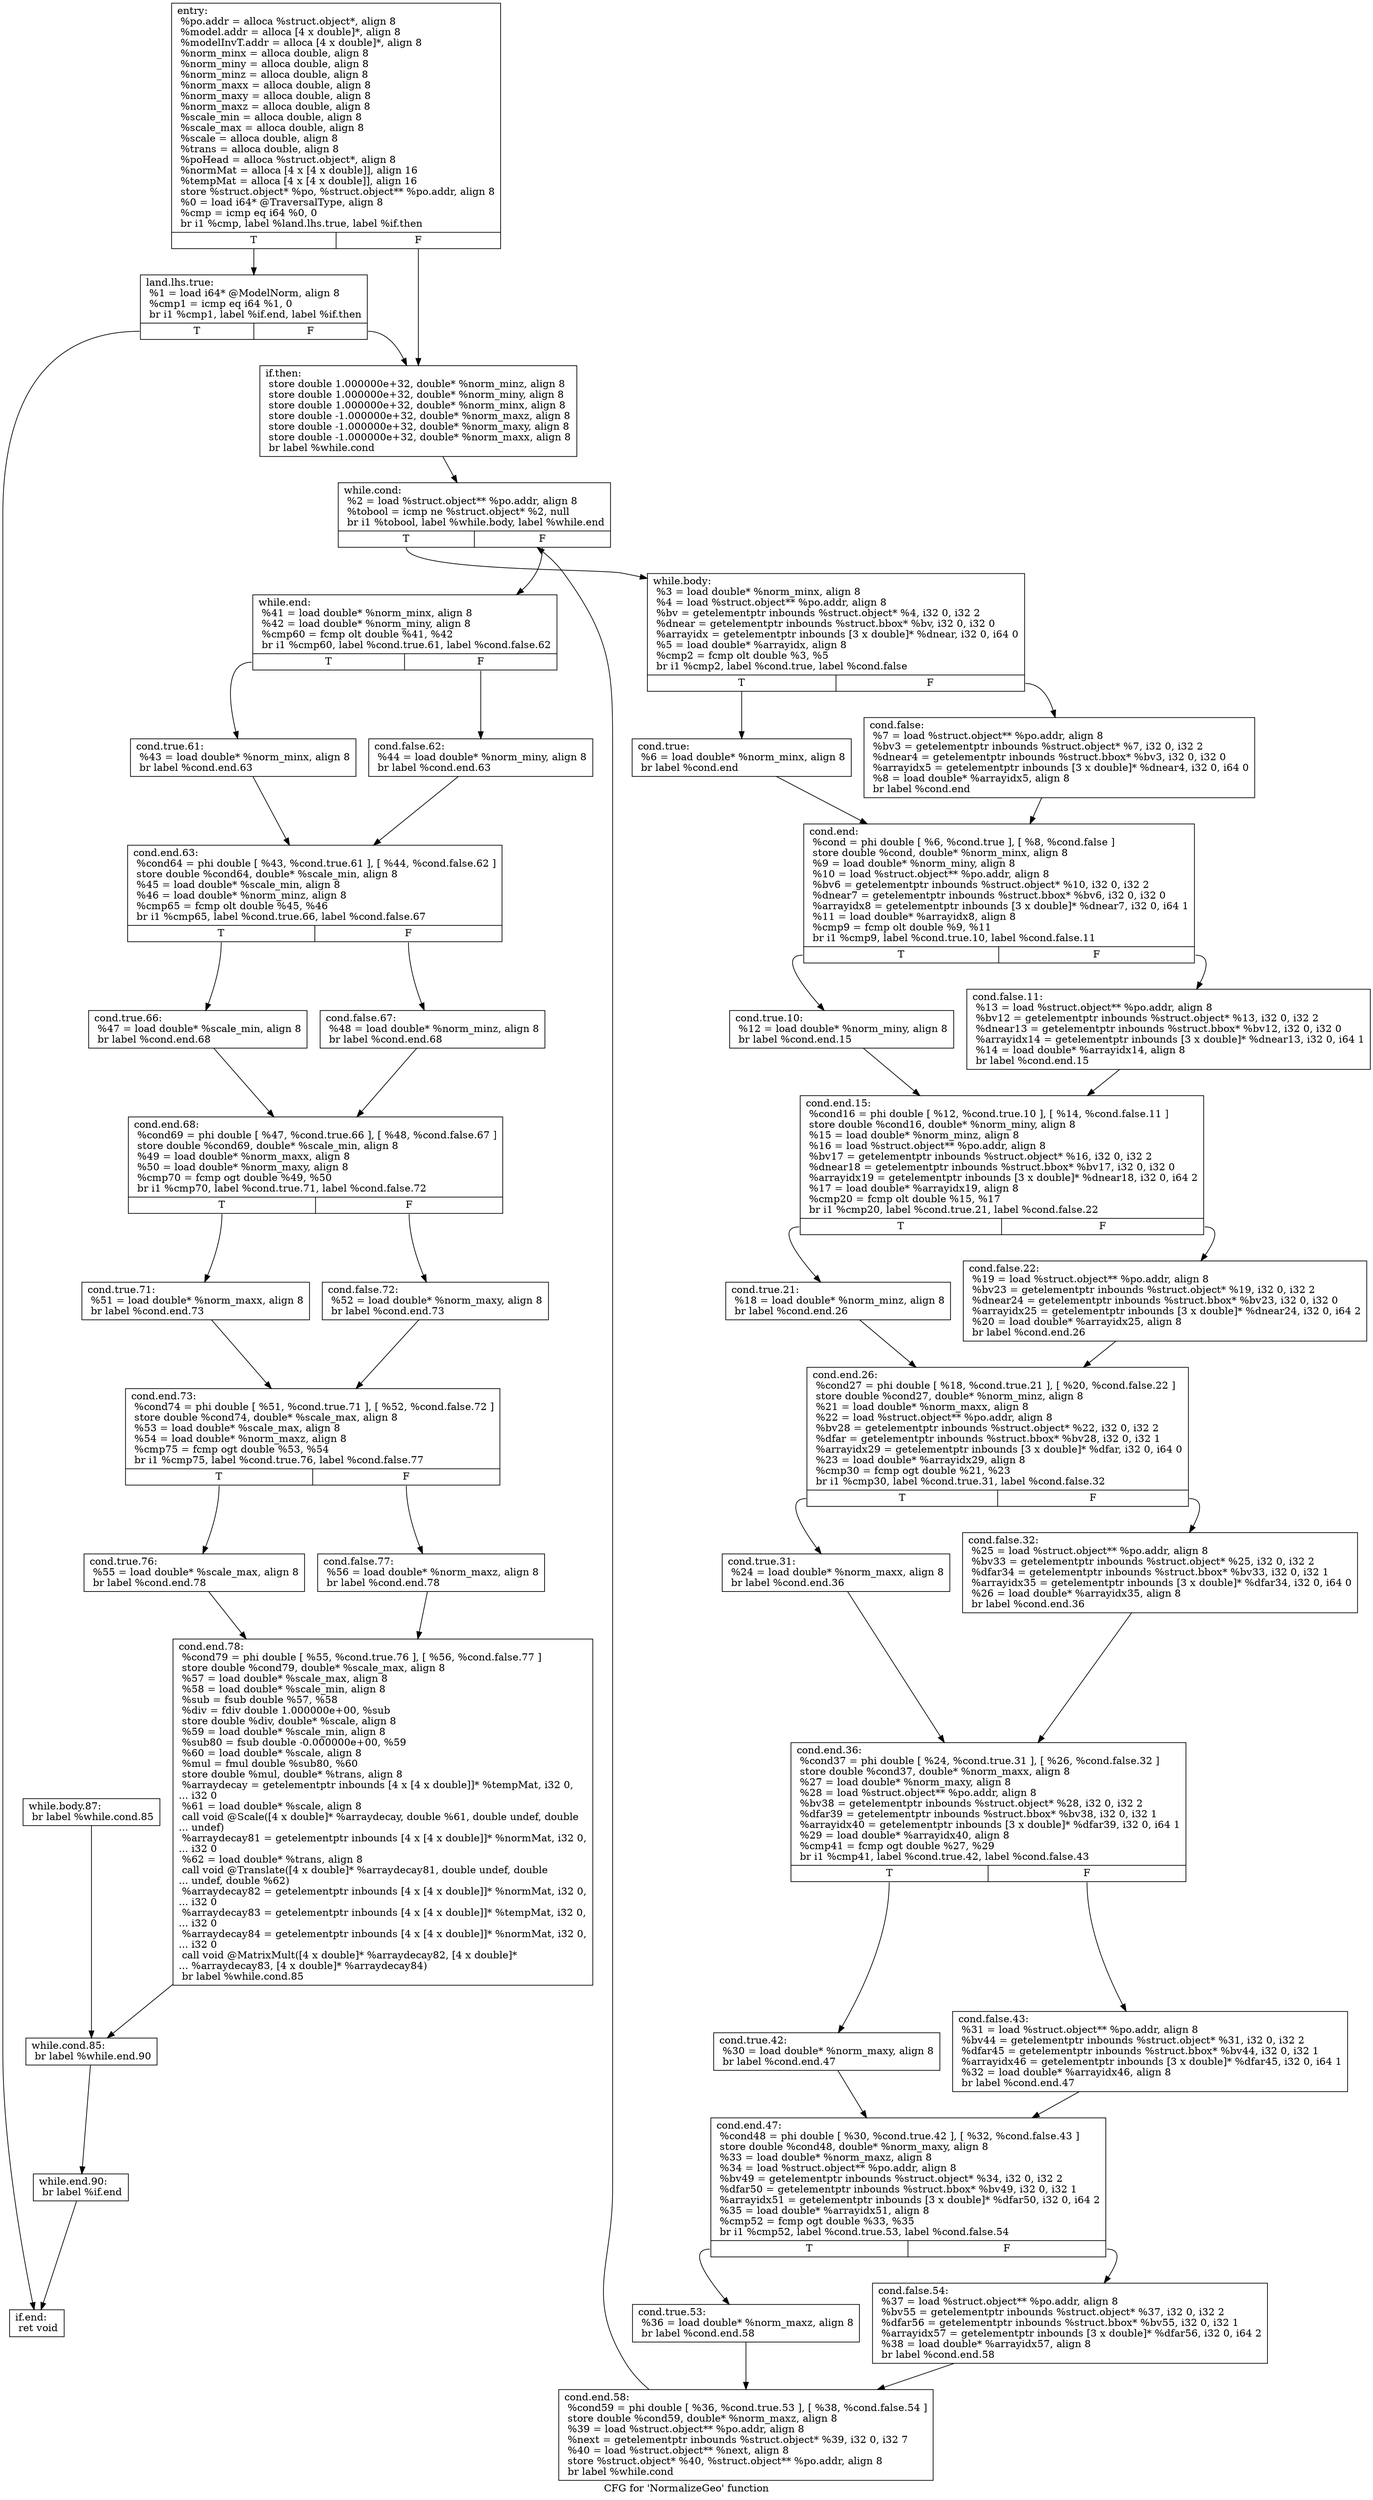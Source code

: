digraph "CFG for 'NormalizeGeo' function" {
	label="CFG for 'NormalizeGeo' function";

	Node0x5f4ce30 [shape=record,label="{entry:\l  %po.addr = alloca %struct.object*, align 8\l  %model.addr = alloca [4 x double]*, align 8\l  %modelInvT.addr = alloca [4 x double]*, align 8\l  %norm_minx = alloca double, align 8\l  %norm_miny = alloca double, align 8\l  %norm_minz = alloca double, align 8\l  %norm_maxx = alloca double, align 8\l  %norm_maxy = alloca double, align 8\l  %norm_maxz = alloca double, align 8\l  %scale_min = alloca double, align 8\l  %scale_max = alloca double, align 8\l  %scale = alloca double, align 8\l  %trans = alloca double, align 8\l  %poHead = alloca %struct.object*, align 8\l  %normMat = alloca [4 x [4 x double]], align 16\l  %tempMat = alloca [4 x [4 x double]], align 16\l  store %struct.object* %po, %struct.object** %po.addr, align 8\l  %0 = load i64* @TraversalType, align 8\l  %cmp = icmp eq i64 %0, 0\l  br i1 %cmp, label %land.lhs.true, label %if.then\l|{<s0>T|<s1>F}}"];
	Node0x5f4ce30:s0 -> Node0x5f4ce80;
	Node0x5f4ce30:s1 -> Node0x5f4ced0;
	Node0x5f4ce80 [shape=record,label="{land.lhs.true:                                    \l  %1 = load i64* @ModelNorm, align 8\l  %cmp1 = icmp eq i64 %1, 0\l  br i1 %cmp1, label %if.end, label %if.then\l|{<s0>T|<s1>F}}"];
	Node0x5f4ce80:s0 -> Node0x5f4da60;
	Node0x5f4ce80:s1 -> Node0x5f4ced0;
	Node0x5f4ced0 [shape=record,label="{if.then:                                          \l  store double 1.000000e+32, double* %norm_minz, align 8\l  store double 1.000000e+32, double* %norm_miny, align 8\l  store double 1.000000e+32, double* %norm_minx, align 8\l  store double -1.000000e+32, double* %norm_maxz, align 8\l  store double -1.000000e+32, double* %norm_maxy, align 8\l  store double -1.000000e+32, double* %norm_maxx, align 8\l  br label %while.cond\l}"];
	Node0x5f4ced0 -> Node0x5f4cf20;
	Node0x5f4cf20 [shape=record,label="{while.cond:                                       \l  %2 = load %struct.object** %po.addr, align 8\l  %tobool = icmp ne %struct.object* %2, null\l  br i1 %tobool, label %while.body, label %while.end\l|{<s0>T|<s1>F}}"];
	Node0x5f4cf20:s0 -> Node0x5f4cf70;
	Node0x5f4cf20:s1 -> Node0x5f4d560;
	Node0x5f4cf70 [shape=record,label="{while.body:                                       \l  %3 = load double* %norm_minx, align 8\l  %4 = load %struct.object** %po.addr, align 8\l  %bv = getelementptr inbounds %struct.object* %4, i32 0, i32 2\l  %dnear = getelementptr inbounds %struct.bbox* %bv, i32 0, i32 0\l  %arrayidx = getelementptr inbounds [3 x double]* %dnear, i32 0, i64 0\l  %5 = load double* %arrayidx, align 8\l  %cmp2 = fcmp olt double %3, %5\l  br i1 %cmp2, label %cond.true, label %cond.false\l|{<s0>T|<s1>F}}"];
	Node0x5f4cf70:s0 -> Node0x5f4cfc0;
	Node0x5f4cf70:s1 -> Node0x5f4d010;
	Node0x5f4cfc0 [shape=record,label="{cond.true:                                        \l  %6 = load double* %norm_minx, align 8\l  br label %cond.end\l}"];
	Node0x5f4cfc0 -> Node0x5f4d060;
	Node0x5f4d010 [shape=record,label="{cond.false:                                       \l  %7 = load %struct.object** %po.addr, align 8\l  %bv3 = getelementptr inbounds %struct.object* %7, i32 0, i32 2\l  %dnear4 = getelementptr inbounds %struct.bbox* %bv3, i32 0, i32 0\l  %arrayidx5 = getelementptr inbounds [3 x double]* %dnear4, i32 0, i64 0\l  %8 = load double* %arrayidx5, align 8\l  br label %cond.end\l}"];
	Node0x5f4d010 -> Node0x5f4d060;
	Node0x5f4d060 [shape=record,label="{cond.end:                                         \l  %cond = phi double [ %6, %cond.true ], [ %8, %cond.false ]\l  store double %cond, double* %norm_minx, align 8\l  %9 = load double* %norm_miny, align 8\l  %10 = load %struct.object** %po.addr, align 8\l  %bv6 = getelementptr inbounds %struct.object* %10, i32 0, i32 2\l  %dnear7 = getelementptr inbounds %struct.bbox* %bv6, i32 0, i32 0\l  %arrayidx8 = getelementptr inbounds [3 x double]* %dnear7, i32 0, i64 1\l  %11 = load double* %arrayidx8, align 8\l  %cmp9 = fcmp olt double %9, %11\l  br i1 %cmp9, label %cond.true.10, label %cond.false.11\l|{<s0>T|<s1>F}}"];
	Node0x5f4d060:s0 -> Node0x5f4d0b0;
	Node0x5f4d060:s1 -> Node0x5f4d100;
	Node0x5f4d0b0 [shape=record,label="{cond.true.10:                                     \l  %12 = load double* %norm_miny, align 8\l  br label %cond.end.15\l}"];
	Node0x5f4d0b0 -> Node0x5f4d150;
	Node0x5f4d100 [shape=record,label="{cond.false.11:                                    \l  %13 = load %struct.object** %po.addr, align 8\l  %bv12 = getelementptr inbounds %struct.object* %13, i32 0, i32 2\l  %dnear13 = getelementptr inbounds %struct.bbox* %bv12, i32 0, i32 0\l  %arrayidx14 = getelementptr inbounds [3 x double]* %dnear13, i32 0, i64 1\l  %14 = load double* %arrayidx14, align 8\l  br label %cond.end.15\l}"];
	Node0x5f4d100 -> Node0x5f4d150;
	Node0x5f4d150 [shape=record,label="{cond.end.15:                                      \l  %cond16 = phi double [ %12, %cond.true.10 ], [ %14, %cond.false.11 ]\l  store double %cond16, double* %norm_miny, align 8\l  %15 = load double* %norm_minz, align 8\l  %16 = load %struct.object** %po.addr, align 8\l  %bv17 = getelementptr inbounds %struct.object* %16, i32 0, i32 2\l  %dnear18 = getelementptr inbounds %struct.bbox* %bv17, i32 0, i32 0\l  %arrayidx19 = getelementptr inbounds [3 x double]* %dnear18, i32 0, i64 2\l  %17 = load double* %arrayidx19, align 8\l  %cmp20 = fcmp olt double %15, %17\l  br i1 %cmp20, label %cond.true.21, label %cond.false.22\l|{<s0>T|<s1>F}}"];
	Node0x5f4d150:s0 -> Node0x5f4d1a0;
	Node0x5f4d150:s1 -> Node0x5f4d1f0;
	Node0x5f4d1a0 [shape=record,label="{cond.true.21:                                     \l  %18 = load double* %norm_minz, align 8\l  br label %cond.end.26\l}"];
	Node0x5f4d1a0 -> Node0x5f4d240;
	Node0x5f4d1f0 [shape=record,label="{cond.false.22:                                    \l  %19 = load %struct.object** %po.addr, align 8\l  %bv23 = getelementptr inbounds %struct.object* %19, i32 0, i32 2\l  %dnear24 = getelementptr inbounds %struct.bbox* %bv23, i32 0, i32 0\l  %arrayidx25 = getelementptr inbounds [3 x double]* %dnear24, i32 0, i64 2\l  %20 = load double* %arrayidx25, align 8\l  br label %cond.end.26\l}"];
	Node0x5f4d1f0 -> Node0x5f4d240;
	Node0x5f4d240 [shape=record,label="{cond.end.26:                                      \l  %cond27 = phi double [ %18, %cond.true.21 ], [ %20, %cond.false.22 ]\l  store double %cond27, double* %norm_minz, align 8\l  %21 = load double* %norm_maxx, align 8\l  %22 = load %struct.object** %po.addr, align 8\l  %bv28 = getelementptr inbounds %struct.object* %22, i32 0, i32 2\l  %dfar = getelementptr inbounds %struct.bbox* %bv28, i32 0, i32 1\l  %arrayidx29 = getelementptr inbounds [3 x double]* %dfar, i32 0, i64 0\l  %23 = load double* %arrayidx29, align 8\l  %cmp30 = fcmp ogt double %21, %23\l  br i1 %cmp30, label %cond.true.31, label %cond.false.32\l|{<s0>T|<s1>F}}"];
	Node0x5f4d240:s0 -> Node0x5f4d290;
	Node0x5f4d240:s1 -> Node0x5f4d2e0;
	Node0x5f4d290 [shape=record,label="{cond.true.31:                                     \l  %24 = load double* %norm_maxx, align 8\l  br label %cond.end.36\l}"];
	Node0x5f4d290 -> Node0x5f4d330;
	Node0x5f4d2e0 [shape=record,label="{cond.false.32:                                    \l  %25 = load %struct.object** %po.addr, align 8\l  %bv33 = getelementptr inbounds %struct.object* %25, i32 0, i32 2\l  %dfar34 = getelementptr inbounds %struct.bbox* %bv33, i32 0, i32 1\l  %arrayidx35 = getelementptr inbounds [3 x double]* %dfar34, i32 0, i64 0\l  %26 = load double* %arrayidx35, align 8\l  br label %cond.end.36\l}"];
	Node0x5f4d2e0 -> Node0x5f4d330;
	Node0x5f4d330 [shape=record,label="{cond.end.36:                                      \l  %cond37 = phi double [ %24, %cond.true.31 ], [ %26, %cond.false.32 ]\l  store double %cond37, double* %norm_maxx, align 8\l  %27 = load double* %norm_maxy, align 8\l  %28 = load %struct.object** %po.addr, align 8\l  %bv38 = getelementptr inbounds %struct.object* %28, i32 0, i32 2\l  %dfar39 = getelementptr inbounds %struct.bbox* %bv38, i32 0, i32 1\l  %arrayidx40 = getelementptr inbounds [3 x double]* %dfar39, i32 0, i64 1\l  %29 = load double* %arrayidx40, align 8\l  %cmp41 = fcmp ogt double %27, %29\l  br i1 %cmp41, label %cond.true.42, label %cond.false.43\l|{<s0>T|<s1>F}}"];
	Node0x5f4d330:s0 -> Node0x5f4d380;
	Node0x5f4d330:s1 -> Node0x5f4d3d0;
	Node0x5f4d380 [shape=record,label="{cond.true.42:                                     \l  %30 = load double* %norm_maxy, align 8\l  br label %cond.end.47\l}"];
	Node0x5f4d380 -> Node0x5f4d420;
	Node0x5f4d3d0 [shape=record,label="{cond.false.43:                                    \l  %31 = load %struct.object** %po.addr, align 8\l  %bv44 = getelementptr inbounds %struct.object* %31, i32 0, i32 2\l  %dfar45 = getelementptr inbounds %struct.bbox* %bv44, i32 0, i32 1\l  %arrayidx46 = getelementptr inbounds [3 x double]* %dfar45, i32 0, i64 1\l  %32 = load double* %arrayidx46, align 8\l  br label %cond.end.47\l}"];
	Node0x5f4d3d0 -> Node0x5f4d420;
	Node0x5f4d420 [shape=record,label="{cond.end.47:                                      \l  %cond48 = phi double [ %30, %cond.true.42 ], [ %32, %cond.false.43 ]\l  store double %cond48, double* %norm_maxy, align 8\l  %33 = load double* %norm_maxz, align 8\l  %34 = load %struct.object** %po.addr, align 8\l  %bv49 = getelementptr inbounds %struct.object* %34, i32 0, i32 2\l  %dfar50 = getelementptr inbounds %struct.bbox* %bv49, i32 0, i32 1\l  %arrayidx51 = getelementptr inbounds [3 x double]* %dfar50, i32 0, i64 2\l  %35 = load double* %arrayidx51, align 8\l  %cmp52 = fcmp ogt double %33, %35\l  br i1 %cmp52, label %cond.true.53, label %cond.false.54\l|{<s0>T|<s1>F}}"];
	Node0x5f4d420:s0 -> Node0x5f4d470;
	Node0x5f4d420:s1 -> Node0x5f4d4c0;
	Node0x5f4d470 [shape=record,label="{cond.true.53:                                     \l  %36 = load double* %norm_maxz, align 8\l  br label %cond.end.58\l}"];
	Node0x5f4d470 -> Node0x5f4d510;
	Node0x5f4d4c0 [shape=record,label="{cond.false.54:                                    \l  %37 = load %struct.object** %po.addr, align 8\l  %bv55 = getelementptr inbounds %struct.object* %37, i32 0, i32 2\l  %dfar56 = getelementptr inbounds %struct.bbox* %bv55, i32 0, i32 1\l  %arrayidx57 = getelementptr inbounds [3 x double]* %dfar56, i32 0, i64 2\l  %38 = load double* %arrayidx57, align 8\l  br label %cond.end.58\l}"];
	Node0x5f4d4c0 -> Node0x5f4d510;
	Node0x5f4d510 [shape=record,label="{cond.end.58:                                      \l  %cond59 = phi double [ %36, %cond.true.53 ], [ %38, %cond.false.54 ]\l  store double %cond59, double* %norm_maxz, align 8\l  %39 = load %struct.object** %po.addr, align 8\l  %next = getelementptr inbounds %struct.object* %39, i32 0, i32 7\l  %40 = load %struct.object** %next, align 8\l  store %struct.object* %40, %struct.object** %po.addr, align 8\l  br label %while.cond\l}"];
	Node0x5f4d510 -> Node0x5f4cf20;
	Node0x5f4d560 [shape=record,label="{while.end:                                        \l  %41 = load double* %norm_minx, align 8\l  %42 = load double* %norm_miny, align 8\l  %cmp60 = fcmp olt double %41, %42\l  br i1 %cmp60, label %cond.true.61, label %cond.false.62\l|{<s0>T|<s1>F}}"];
	Node0x5f4d560:s0 -> Node0x5f4d5b0;
	Node0x5f4d560:s1 -> Node0x5f4d600;
	Node0x5f4d5b0 [shape=record,label="{cond.true.61:                                     \l  %43 = load double* %norm_minx, align 8\l  br label %cond.end.63\l}"];
	Node0x5f4d5b0 -> Node0x5f4d650;
	Node0x5f4d600 [shape=record,label="{cond.false.62:                                    \l  %44 = load double* %norm_miny, align 8\l  br label %cond.end.63\l}"];
	Node0x5f4d600 -> Node0x5f4d650;
	Node0x5f4d650 [shape=record,label="{cond.end.63:                                      \l  %cond64 = phi double [ %43, %cond.true.61 ], [ %44, %cond.false.62 ]\l  store double %cond64, double* %scale_min, align 8\l  %45 = load double* %scale_min, align 8\l  %46 = load double* %norm_minz, align 8\l  %cmp65 = fcmp olt double %45, %46\l  br i1 %cmp65, label %cond.true.66, label %cond.false.67\l|{<s0>T|<s1>F}}"];
	Node0x5f4d650:s0 -> Node0x5f4d6a0;
	Node0x5f4d650:s1 -> Node0x5f4d6f0;
	Node0x5f4d6a0 [shape=record,label="{cond.true.66:                                     \l  %47 = load double* %scale_min, align 8\l  br label %cond.end.68\l}"];
	Node0x5f4d6a0 -> Node0x5f4d740;
	Node0x5f4d6f0 [shape=record,label="{cond.false.67:                                    \l  %48 = load double* %norm_minz, align 8\l  br label %cond.end.68\l}"];
	Node0x5f4d6f0 -> Node0x5f4d740;
	Node0x5f4d740 [shape=record,label="{cond.end.68:                                      \l  %cond69 = phi double [ %47, %cond.true.66 ], [ %48, %cond.false.67 ]\l  store double %cond69, double* %scale_min, align 8\l  %49 = load double* %norm_maxx, align 8\l  %50 = load double* %norm_maxy, align 8\l  %cmp70 = fcmp ogt double %49, %50\l  br i1 %cmp70, label %cond.true.71, label %cond.false.72\l|{<s0>T|<s1>F}}"];
	Node0x5f4d740:s0 -> Node0x5f4d790;
	Node0x5f4d740:s1 -> Node0x5f4d7e0;
	Node0x5f4d790 [shape=record,label="{cond.true.71:                                     \l  %51 = load double* %norm_maxx, align 8\l  br label %cond.end.73\l}"];
	Node0x5f4d790 -> Node0x5f4d830;
	Node0x5f4d7e0 [shape=record,label="{cond.false.72:                                    \l  %52 = load double* %norm_maxy, align 8\l  br label %cond.end.73\l}"];
	Node0x5f4d7e0 -> Node0x5f4d830;
	Node0x5f4d830 [shape=record,label="{cond.end.73:                                      \l  %cond74 = phi double [ %51, %cond.true.71 ], [ %52, %cond.false.72 ]\l  store double %cond74, double* %scale_max, align 8\l  %53 = load double* %scale_max, align 8\l  %54 = load double* %norm_maxz, align 8\l  %cmp75 = fcmp ogt double %53, %54\l  br i1 %cmp75, label %cond.true.76, label %cond.false.77\l|{<s0>T|<s1>F}}"];
	Node0x5f4d830:s0 -> Node0x5f4d880;
	Node0x5f4d830:s1 -> Node0x5f4d8d0;
	Node0x5f4d880 [shape=record,label="{cond.true.76:                                     \l  %55 = load double* %scale_max, align 8\l  br label %cond.end.78\l}"];
	Node0x5f4d880 -> Node0x5f4d920;
	Node0x5f4d8d0 [shape=record,label="{cond.false.77:                                    \l  %56 = load double* %norm_maxz, align 8\l  br label %cond.end.78\l}"];
	Node0x5f4d8d0 -> Node0x5f4d920;
	Node0x5f4d920 [shape=record,label="{cond.end.78:                                      \l  %cond79 = phi double [ %55, %cond.true.76 ], [ %56, %cond.false.77 ]\l  store double %cond79, double* %scale_max, align 8\l  %57 = load double* %scale_max, align 8\l  %58 = load double* %scale_min, align 8\l  %sub = fsub double %57, %58\l  %div = fdiv double 1.000000e+00, %sub\l  store double %div, double* %scale, align 8\l  %59 = load double* %scale_min, align 8\l  %sub80 = fsub double -0.000000e+00, %59\l  %60 = load double* %scale, align 8\l  %mul = fmul double %sub80, %60\l  store double %mul, double* %trans, align 8\l  %arraydecay = getelementptr inbounds [4 x [4 x double]]* %tempMat, i32 0,\l... i32 0\l  %61 = load double* %scale, align 8\l  call void @Scale([4 x double]* %arraydecay, double %61, double undef, double\l... undef)\l  %arraydecay81 = getelementptr inbounds [4 x [4 x double]]* %normMat, i32 0,\l... i32 0\l  %62 = load double* %trans, align 8\l  call void @Translate([4 x double]* %arraydecay81, double undef, double\l... undef, double %62)\l  %arraydecay82 = getelementptr inbounds [4 x [4 x double]]* %normMat, i32 0,\l... i32 0\l  %arraydecay83 = getelementptr inbounds [4 x [4 x double]]* %tempMat, i32 0,\l... i32 0\l  %arraydecay84 = getelementptr inbounds [4 x [4 x double]]* %normMat, i32 0,\l... i32 0\l  call void @MatrixMult([4 x double]* %arraydecay82, [4 x double]*\l... %arraydecay83, [4 x double]* %arraydecay84)\l  br label %while.cond.85\l}"];
	Node0x5f4d920 -> Node0x5f4d970;
	Node0x5f4d970 [shape=record,label="{while.cond.85:                                    \l  br label %while.end.90\l}"];
	Node0x5f4d970 -> Node0x5f4da10;
	Node0x5f4d9c0 [shape=record,label="{while.body.87:                                    \l  br label %while.cond.85\l}"];
	Node0x5f4d9c0 -> Node0x5f4d970;
	Node0x5f4da10 [shape=record,label="{while.end.90:                                     \l  br label %if.end\l}"];
	Node0x5f4da10 -> Node0x5f4da60;
	Node0x5f4da60 [shape=record,label="{if.end:                                           \l  ret void\l}"];
}
